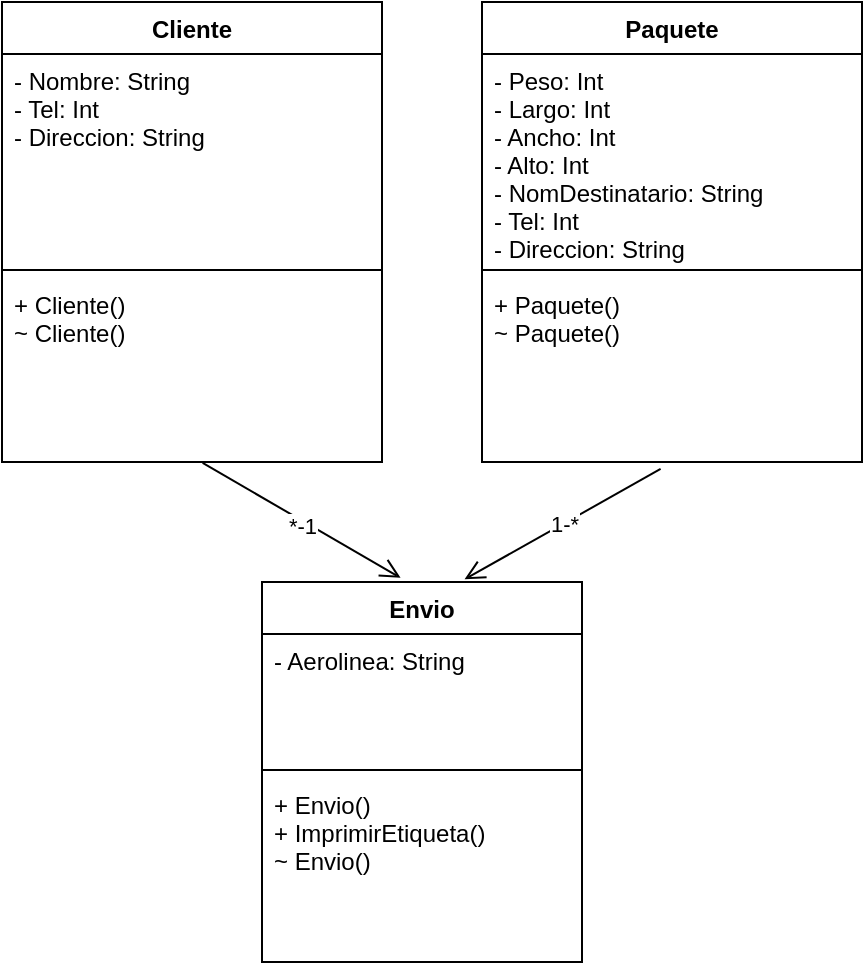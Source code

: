<mxfile>
    <diagram id="g9kjFLROaACm0ILOJmQs" name="Page-1">
        <mxGraphModel dx="764" dy="398" grid="1" gridSize="10" guides="1" tooltips="1" connect="1" arrows="1" fold="1" page="1" pageScale="1" pageWidth="827" pageHeight="1169" math="0" shadow="0">
            <root>
                <mxCell id="0"/>
                <mxCell id="1" parent="0"/>
                <mxCell id="2" value="Cliente" style="swimlane;fontStyle=1;align=center;verticalAlign=top;childLayout=stackLayout;horizontal=1;startSize=26;horizontalStack=0;resizeParent=1;resizeParentMax=0;resizeLast=0;collapsible=1;marginBottom=0;" vertex="1" parent="1">
                    <mxGeometry x="170" y="90" width="190" height="230" as="geometry"/>
                </mxCell>
                <mxCell id="3" value="- Nombre: String&#10;- Tel: Int&#10;- Direccion: String" style="text;strokeColor=none;fillColor=none;align=left;verticalAlign=top;spacingLeft=4;spacingRight=4;overflow=hidden;rotatable=0;points=[[0,0.5],[1,0.5]];portConstraint=eastwest;" vertex="1" parent="2">
                    <mxGeometry y="26" width="190" height="104" as="geometry"/>
                </mxCell>
                <mxCell id="4" value="" style="line;strokeWidth=1;fillColor=none;align=left;verticalAlign=middle;spacingTop=-1;spacingLeft=3;spacingRight=3;rotatable=0;labelPosition=right;points=[];portConstraint=eastwest;" vertex="1" parent="2">
                    <mxGeometry y="130" width="190" height="8" as="geometry"/>
                </mxCell>
                <mxCell id="5" value="+ Cliente()&#10;~ Cliente()" style="text;strokeColor=none;fillColor=none;align=left;verticalAlign=top;spacingLeft=4;spacingRight=4;overflow=hidden;rotatable=0;points=[[0,0.5],[1,0.5]];portConstraint=eastwest;" vertex="1" parent="2">
                    <mxGeometry y="138" width="190" height="92" as="geometry"/>
                </mxCell>
                <mxCell id="10" value="Paquete" style="swimlane;fontStyle=1;align=center;verticalAlign=top;childLayout=stackLayout;horizontal=1;startSize=26;horizontalStack=0;resizeParent=1;resizeParentMax=0;resizeLast=0;collapsible=1;marginBottom=0;" vertex="1" parent="1">
                    <mxGeometry x="410" y="90" width="190" height="230" as="geometry"/>
                </mxCell>
                <mxCell id="11" value="- Peso: Int&#10;- Largo: Int&#10;- Ancho: Int&#10;- Alto: Int&#10;- NomDestinatario: String&#10;- Tel: Int&#10;- Direccion: String" style="text;strokeColor=none;fillColor=none;align=left;verticalAlign=top;spacingLeft=4;spacingRight=4;overflow=hidden;rotatable=0;points=[[0,0.5],[1,0.5]];portConstraint=eastwest;" vertex="1" parent="10">
                    <mxGeometry y="26" width="190" height="104" as="geometry"/>
                </mxCell>
                <mxCell id="12" value="" style="line;strokeWidth=1;fillColor=none;align=left;verticalAlign=middle;spacingTop=-1;spacingLeft=3;spacingRight=3;rotatable=0;labelPosition=right;points=[];portConstraint=eastwest;" vertex="1" parent="10">
                    <mxGeometry y="130" width="190" height="8" as="geometry"/>
                </mxCell>
                <mxCell id="13" value="+ Paquete()&#10;~ Paquete()" style="text;strokeColor=none;fillColor=none;align=left;verticalAlign=top;spacingLeft=4;spacingRight=4;overflow=hidden;rotatable=0;points=[[0,0.5],[1,0.5]];portConstraint=eastwest;" vertex="1" parent="10">
                    <mxGeometry y="138" width="190" height="92" as="geometry"/>
                </mxCell>
                <mxCell id="14" value="Envio" style="swimlane;fontStyle=1;align=center;verticalAlign=top;childLayout=stackLayout;horizontal=1;startSize=26;horizontalStack=0;resizeParent=1;resizeParentMax=0;resizeLast=0;collapsible=1;marginBottom=0;" vertex="1" parent="1">
                    <mxGeometry x="300" y="380" width="160" height="190" as="geometry"/>
                </mxCell>
                <mxCell id="15" value="- Aerolinea: String" style="text;strokeColor=none;fillColor=none;align=left;verticalAlign=top;spacingLeft=4;spacingRight=4;overflow=hidden;rotatable=0;points=[[0,0.5],[1,0.5]];portConstraint=eastwest;" vertex="1" parent="14">
                    <mxGeometry y="26" width="160" height="64" as="geometry"/>
                </mxCell>
                <mxCell id="16" value="" style="line;strokeWidth=1;fillColor=none;align=left;verticalAlign=middle;spacingTop=-1;spacingLeft=3;spacingRight=3;rotatable=0;labelPosition=right;points=[];portConstraint=eastwest;" vertex="1" parent="14">
                    <mxGeometry y="90" width="160" height="8" as="geometry"/>
                </mxCell>
                <mxCell id="17" value="+ Envio()&#10;+ ImprimirEtiqueta()&#10;~ Envio()" style="text;strokeColor=none;fillColor=none;align=left;verticalAlign=top;spacingLeft=4;spacingRight=4;overflow=hidden;rotatable=0;points=[[0,0.5],[1,0.5]];portConstraint=eastwest;" vertex="1" parent="14">
                    <mxGeometry y="98" width="160" height="92" as="geometry"/>
                </mxCell>
                <mxCell id="19" value="" style="endArrow=open;startArrow=none;endFill=0;startFill=0;endSize=8;html=1;verticalAlign=bottom;labelBackgroundColor=none;strokeWidth=1;exitX=0.528;exitY=1.005;exitDx=0;exitDy=0;exitPerimeter=0;entryX=0.433;entryY=-0.011;entryDx=0;entryDy=0;entryPerimeter=0;" edge="1" parent="1" source="5" target="14">
                    <mxGeometry width="160" relative="1" as="geometry">
                        <mxPoint x="370" y="330" as="sourcePoint"/>
                        <mxPoint x="530" y="330" as="targetPoint"/>
                    </mxGeometry>
                </mxCell>
                <mxCell id="23" value="*-1" style="edgeLabel;html=1;align=center;verticalAlign=middle;resizable=0;points=[];" vertex="1" connectable="0" parent="19">
                    <mxGeometry x="0.014" y="-2" relative="1" as="geometry">
                        <mxPoint as="offset"/>
                    </mxGeometry>
                </mxCell>
                <mxCell id="20" value="" style="endArrow=open;startArrow=none;endFill=0;startFill=0;endSize=8;html=1;verticalAlign=bottom;labelBackgroundColor=none;strokeWidth=1;exitX=0.47;exitY=1.038;exitDx=0;exitDy=0;exitPerimeter=0;entryX=0.633;entryY=-0.007;entryDx=0;entryDy=0;entryPerimeter=0;" edge="1" parent="1" source="13" target="14">
                    <mxGeometry width="160" relative="1" as="geometry">
                        <mxPoint x="280.32" y="330.46" as="sourcePoint"/>
                        <mxPoint x="392.27" y="387.47" as="targetPoint"/>
                    </mxGeometry>
                </mxCell>
                <mxCell id="21" value="1-*" style="edgeLabel;html=1;align=center;verticalAlign=middle;resizable=0;points=[];" vertex="1" connectable="0" parent="20">
                    <mxGeometry x="-0.019" y="-1" relative="1" as="geometry">
                        <mxPoint y="1" as="offset"/>
                    </mxGeometry>
                </mxCell>
            </root>
        </mxGraphModel>
    </diagram>
</mxfile>
